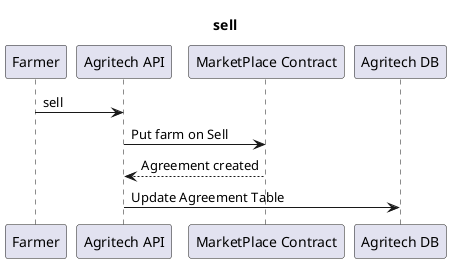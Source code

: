 @startuml

title sell

Farmer ->"Agritech API" :  sell
"Agritech API" -> "MarketPlace Contract":Put farm on Sell
"Agritech API" <-- "MarketPlace Contract" : Agreement created
"Agritech API" -> "Agritech DB" : Update Agreement Table 
@enduml
